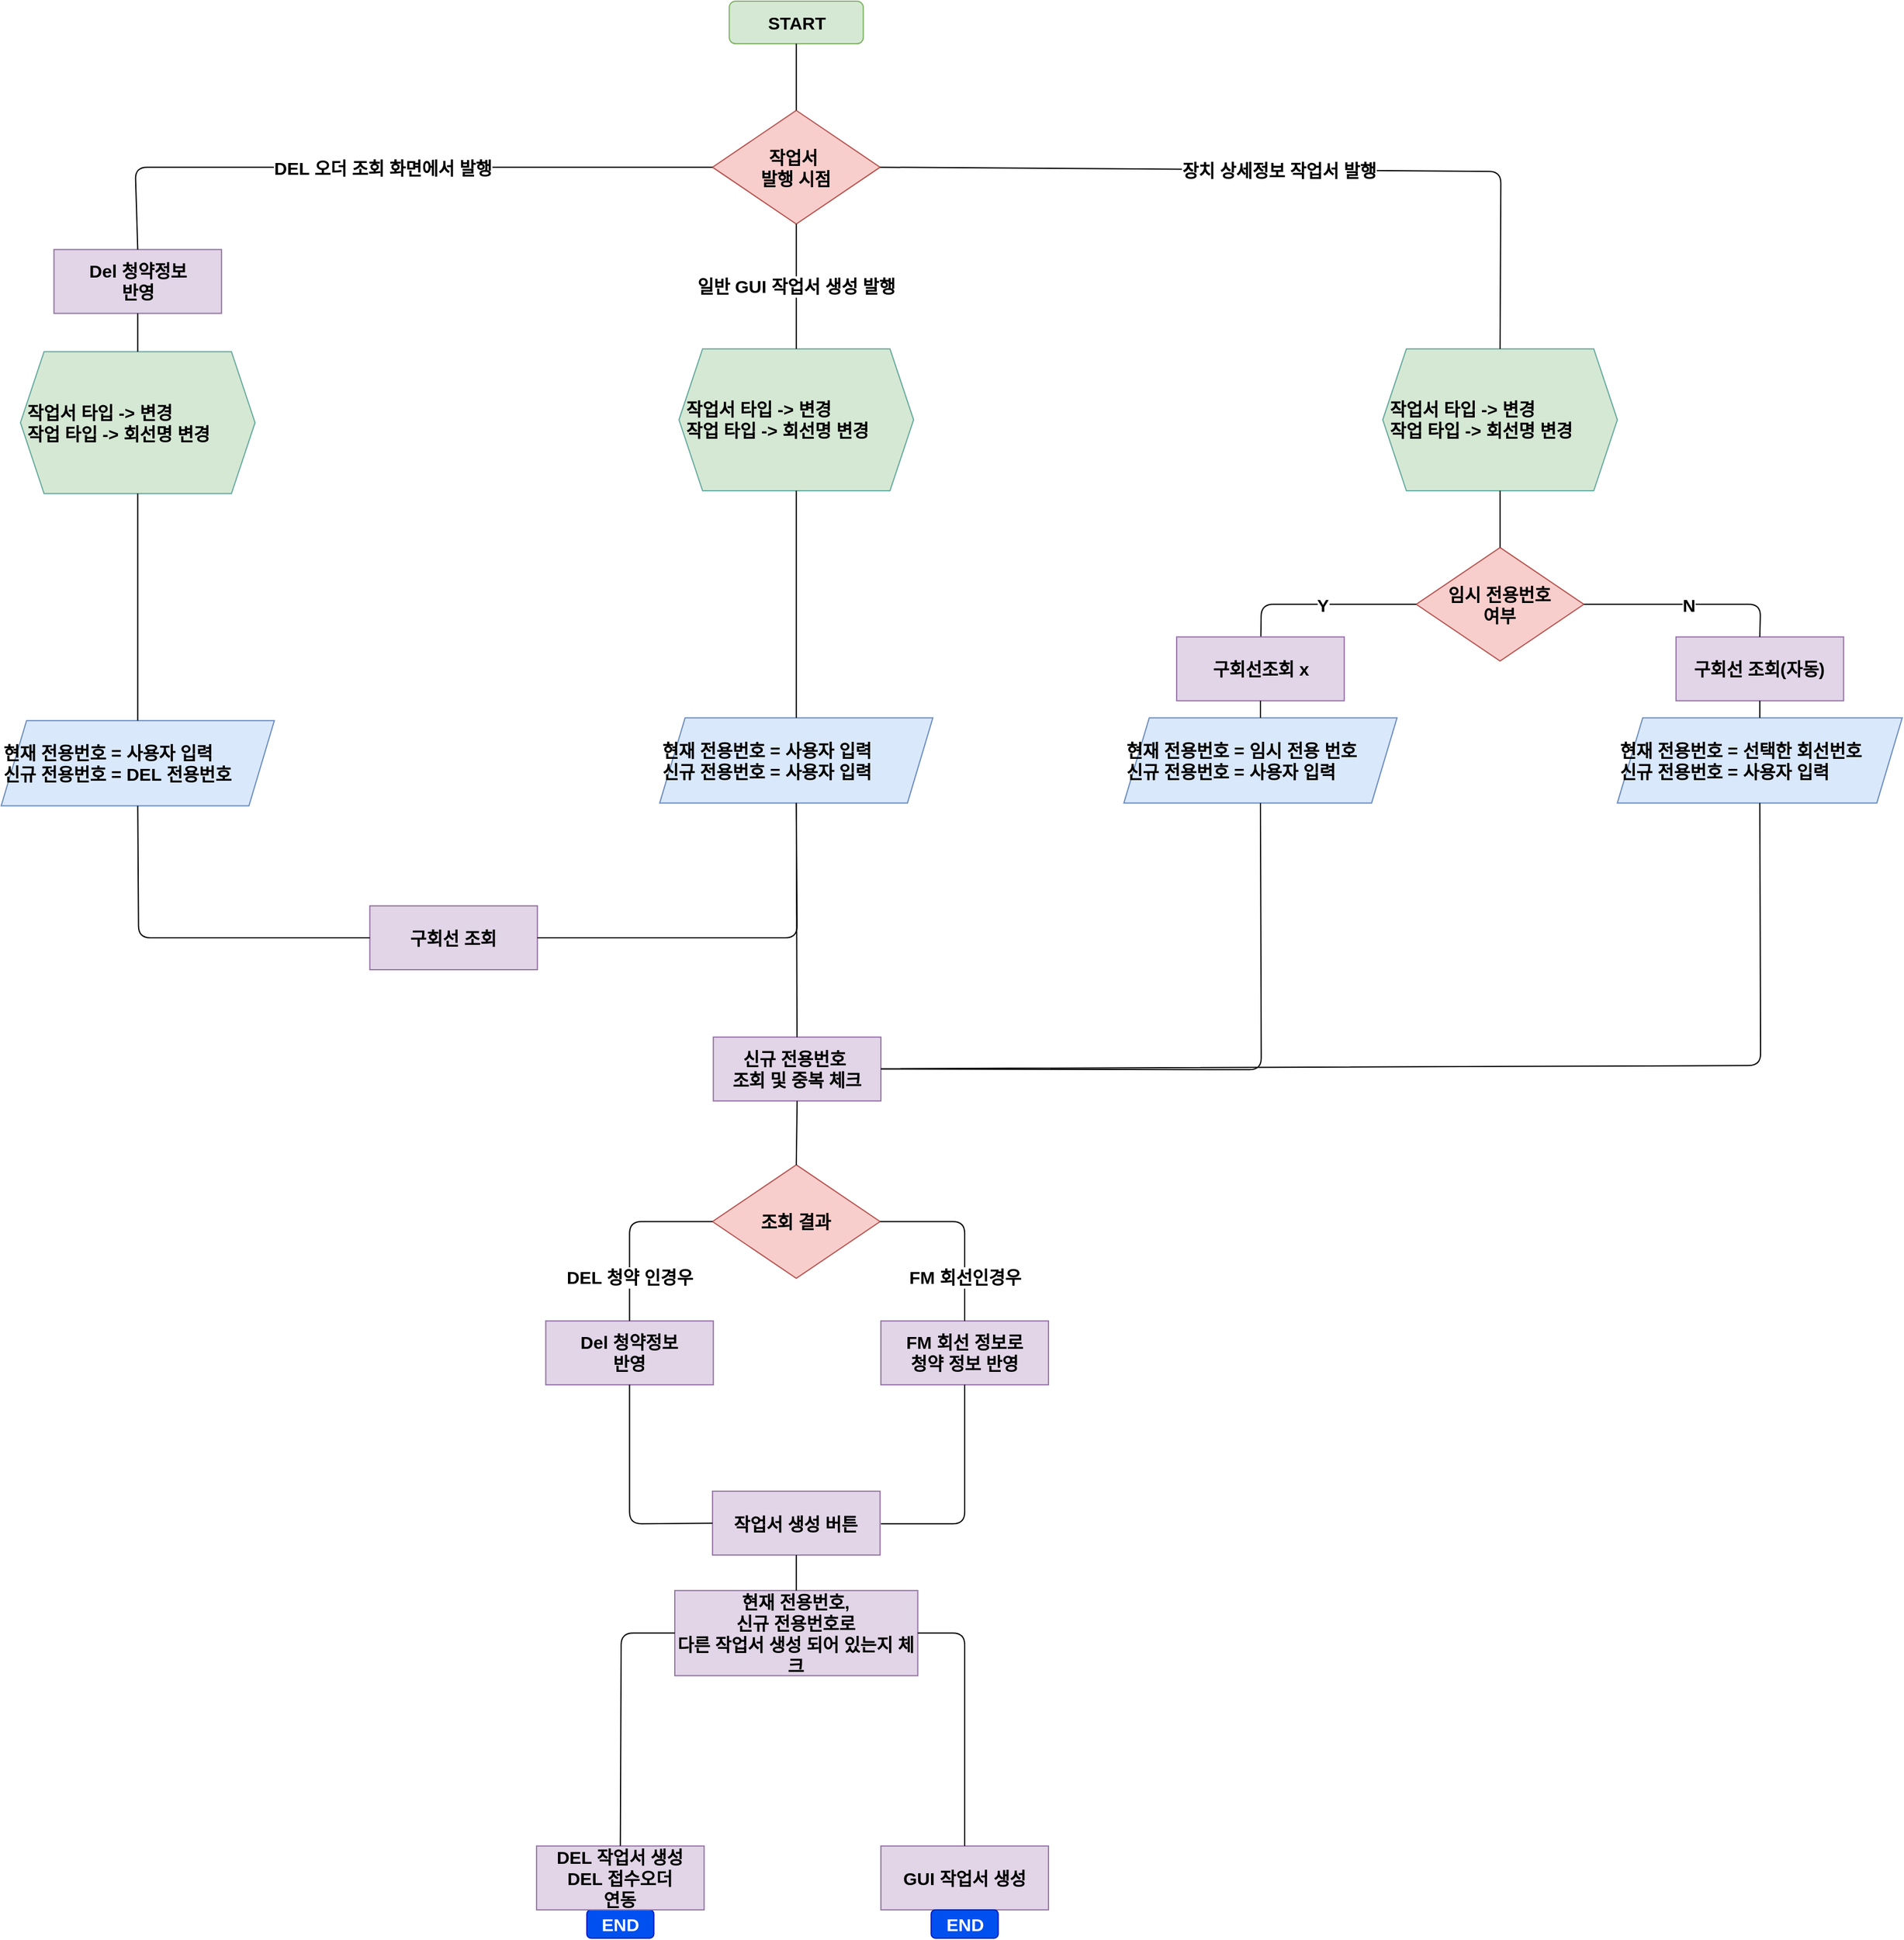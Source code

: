 <mxfile version="13.6.2" type="github">
  <diagram id="tzFQiV2jVkngU5KN0fAO" name="Page-1">
    <mxGraphModel dx="2844" dy="1524" grid="1" gridSize="10" guides="1" tooltips="1" connect="1" arrows="1" fold="1" page="1" pageScale="1" pageWidth="827" pageHeight="1169" math="0" shadow="0">
      <root>
        <mxCell id="0" />
        <mxCell id="1" parent="0" />
        <mxCell id="PrWiLfrMFr8zSoCpVq47-101" value="" style="group;fontSize=15;" vertex="1" connectable="0" parent="1">
          <mxGeometry width="1610" height="1640" as="geometry" />
        </mxCell>
        <mxCell id="PrWiLfrMFr8zSoCpVq47-1" value="START" style="rounded=1;whiteSpace=wrap;html=1;fillColor=#d5e8d4;strokeColor=#82b366;fontStyle=1;fontSize=15;" vertex="1" parent="PrWiLfrMFr8zSoCpVq47-101">
          <mxGeometry x="616.611" width="113.53" height="36.044" as="geometry" />
        </mxCell>
        <mxCell id="PrWiLfrMFr8zSoCpVq47-27" value="작업서&amp;nbsp;&lt;br style=&quot;font-size: 15px;&quot;&gt;발행 시점" style="rhombus;whiteSpace=wrap;html=1;fillColor=#f8cecc;strokeColor=#b85450;fontStyle=1;fontSize=15;" vertex="1" parent="PrWiLfrMFr8zSoCpVq47-101">
          <mxGeometry x="602.42" y="92.513" width="141.913" height="96.117" as="geometry" />
        </mxCell>
        <mxCell id="PrWiLfrMFr8zSoCpVq47-28" value="&lt;span style=&quot;font-size: 15px;&quot;&gt;Del 청약정보&lt;br style=&quot;font-size: 15px;&quot;&gt;&lt;/span&gt;&lt;span style=&quot;font-size: 15px;&quot;&gt;반영&lt;br style=&quot;font-size: 15px;&quot;&gt;&lt;/span&gt;" style="rounded=0;whiteSpace=wrap;html=1;fillColor=#e1d5e7;strokeColor=#9673a6;fontStyle=1;fontSize=15;" vertex="1" parent="PrWiLfrMFr8zSoCpVq47-101">
          <mxGeometry x="44.703" y="210.256" width="141.913" height="54.066" as="geometry" />
        </mxCell>
        <mxCell id="PrWiLfrMFr8zSoCpVq47-29" value="&lt;div style=&quot;font-size: 15px;&quot;&gt;&lt;span style=&quot;font-size: 15px;&quot;&gt;현재 전용번호 = 사용자 입력&lt;/span&gt;&lt;/div&gt;&lt;font style=&quot;font-size: 15px;&quot;&gt;&lt;div style=&quot;font-size: 15px;&quot;&gt;&lt;span style=&quot;font-size: 15px;&quot;&gt;신규 전용번호 = DEL 전용번호&lt;/span&gt;&lt;/div&gt;&lt;/font&gt;" style="shape=parallelogram;perimeter=parallelogramPerimeter;whiteSpace=wrap;html=1;fixedSize=1;align=left;fillColor=#dae8fc;strokeColor=#6c8ebf;size=21.5;fontSize=15;fontStyle=1" vertex="1" parent="PrWiLfrMFr8zSoCpVq47-101">
          <mxGeometry y="609.143" width="231.318" height="72.088" as="geometry" />
        </mxCell>
        <mxCell id="PrWiLfrMFr8zSoCpVq47-30" value="&lt;span style=&quot;font-size: 15px;&quot;&gt;&lt;font style=&quot;font-size: 15px;&quot;&gt;&amp;nbsp;작업서 타입 -&amp;gt; 변경&lt;br style=&quot;font-size: 15px;&quot;&gt;&lt;/font&gt;&lt;/span&gt;&lt;div style=&quot;font-size: 15px;&quot;&gt;&lt;span style=&quot;font-size: 15px;&quot;&gt;&lt;font style=&quot;font-size: 15px;&quot;&gt;&amp;nbsp;작업 타입 -&amp;gt; 회선명 변경&lt;/font&gt;&lt;/span&gt;&lt;/div&gt;" style="shape=hexagon;perimeter=hexagonPerimeter2;whiteSpace=wrap;html=1;fixedSize=1;fontSize=15;fillColor=#D5E8D4;strokeColor=#67AB9F;align=left;fontStyle=1" vertex="1" parent="PrWiLfrMFr8zSoCpVq47-101">
          <mxGeometry x="16.32" y="296.762" width="198.678" height="120.147" as="geometry" />
        </mxCell>
        <mxCell id="PrWiLfrMFr8zSoCpVq47-31" value="&lt;span style=&quot;font-size: 15px;&quot;&gt;&lt;font style=&quot;font-size: 15px;&quot;&gt;&amp;nbsp;작업서 타입 -&amp;gt; 변경&lt;br style=&quot;font-size: 15px;&quot;&gt;&lt;/font&gt;&lt;/span&gt;&lt;div style=&quot;font-size: 15px;&quot;&gt;&lt;span style=&quot;font-size: 15px;&quot;&gt;&lt;font style=&quot;font-size: 15px;&quot;&gt;&amp;nbsp;작업 타입 -&amp;gt; 회선명 변경&lt;/font&gt;&lt;/span&gt;&lt;/div&gt;" style="shape=hexagon;perimeter=hexagonPerimeter2;whiteSpace=wrap;html=1;fixedSize=1;fontSize=15;fillColor=#D5E8D4;strokeColor=#67AB9F;align=left;fontStyle=1" vertex="1" parent="PrWiLfrMFr8zSoCpVq47-101">
          <mxGeometry x="1170.071" y="294.359" width="198.678" height="120.147" as="geometry" />
        </mxCell>
        <mxCell id="PrWiLfrMFr8zSoCpVq47-32" value="임시 전용번호&lt;br style=&quot;font-size: 15px;&quot;&gt;여부" style="rhombus;whiteSpace=wrap;html=1;fillColor=#f8cecc;strokeColor=#b85450;fontStyle=1;fontSize=15;" vertex="1" parent="PrWiLfrMFr8zSoCpVq47-101">
          <mxGeometry x="1198.453" y="462.564" width="141.913" height="96.117" as="geometry" />
        </mxCell>
        <mxCell id="PrWiLfrMFr8zSoCpVq47-33" value="&lt;div style=&quot;font-size: 15px;&quot;&gt;&lt;span style=&quot;font-size: 15px;&quot;&gt;현재 전용번호 = 임시 전용 번호&lt;/span&gt;&lt;/div&gt;&lt;font style=&quot;font-size: 15px;&quot;&gt;&lt;div style=&quot;font-size: 15px;&quot;&gt;&lt;span style=&quot;font-size: 15px;&quot;&gt;신규 전용번호 = 사용자 입력&lt;/span&gt;&lt;/div&gt;&lt;/font&gt;" style="shape=parallelogram;perimeter=parallelogramPerimeter;whiteSpace=wrap;html=1;fixedSize=1;align=left;fillColor=#dae8fc;strokeColor=#6c8ebf;size=21.5;fontSize=15;fontStyle=1" vertex="1" parent="PrWiLfrMFr8zSoCpVq47-101">
          <mxGeometry x="950.815" y="606.74" width="231.318" height="72.088" as="geometry" />
        </mxCell>
        <mxCell id="PrWiLfrMFr8zSoCpVq47-34" value="&lt;div style=&quot;font-size: 15px;&quot;&gt;&lt;span style=&quot;font-size: 15px;&quot;&gt;현재 전용번호 = 선택한 회선번호&lt;/span&gt;&lt;/div&gt;&lt;font style=&quot;font-size: 15px;&quot;&gt;&lt;div style=&quot;font-size: 15px;&quot;&gt;&lt;span style=&quot;font-size: 15px;&quot;&gt;신규 전용번호 = 사용자 입력&lt;/span&gt;&lt;/div&gt;&lt;/font&gt;" style="shape=parallelogram;perimeter=parallelogramPerimeter;whiteSpace=wrap;html=1;fixedSize=1;align=left;fillColor=#dae8fc;strokeColor=#6c8ebf;size=21.5;fontSize=15;fontStyle=1" vertex="1" parent="PrWiLfrMFr8zSoCpVq47-101">
          <mxGeometry x="1368.748" y="606.74" width="241.252" height="72.088" as="geometry" />
        </mxCell>
        <mxCell id="PrWiLfrMFr8zSoCpVq47-35" value="&lt;span style=&quot;font-size: 15px;&quot;&gt;&lt;font style=&quot;font-size: 15px;&quot;&gt;&amp;nbsp;작업서 타입 -&amp;gt; 변경&lt;br style=&quot;font-size: 15px;&quot;&gt;&lt;/font&gt;&lt;/span&gt;&lt;div style=&quot;font-size: 15px;&quot;&gt;&lt;span style=&quot;font-size: 15px;&quot;&gt;&lt;font style=&quot;font-size: 15px;&quot;&gt;&amp;nbsp;작업 타입 -&amp;gt; 회선명 변경&lt;/font&gt;&lt;/span&gt;&lt;/div&gt;" style="shape=hexagon;perimeter=hexagonPerimeter2;whiteSpace=wrap;html=1;fixedSize=1;fontSize=15;fillColor=#D5E8D4;strokeColor=#67AB9F;align=left;fontStyle=1" vertex="1" parent="PrWiLfrMFr8zSoCpVq47-101">
          <mxGeometry x="574.037" y="294.359" width="198.678" height="120.147" as="geometry" />
        </mxCell>
        <mxCell id="PrWiLfrMFr8zSoCpVq47-36" value="&lt;div style=&quot;font-size: 15px;&quot;&gt;&lt;span style=&quot;font-size: 15px;&quot;&gt;현재 전용번호 = 사용자 입력&lt;/span&gt;&lt;/div&gt;&lt;font style=&quot;font-size: 15px;&quot;&gt;&lt;div style=&quot;font-size: 15px;&quot;&gt;&lt;span style=&quot;font-size: 15px;&quot;&gt;신규 전용번호 = 사용자 입력&lt;/span&gt;&lt;/div&gt;&lt;/font&gt;" style="shape=parallelogram;perimeter=parallelogramPerimeter;whiteSpace=wrap;html=1;fixedSize=1;align=left;fillColor=#dae8fc;strokeColor=#6c8ebf;size=21.5;fontSize=15;fontStyle=1" vertex="1" parent="PrWiLfrMFr8zSoCpVq47-101">
          <mxGeometry x="557.717" y="606.74" width="231.318" height="72.088" as="geometry" />
        </mxCell>
        <mxCell id="PrWiLfrMFr8zSoCpVq47-40" value="END" style="rounded=1;whiteSpace=wrap;html=1;fillColor=#0050ef;strokeColor=#001DBC;fontColor=#ffffff;fontStyle=1;fontSize=15;" vertex="1" parent="PrWiLfrMFr8zSoCpVq47-101">
          <mxGeometry x="495.985" y="1615.971" width="56.765" height="24.029" as="geometry" />
        </mxCell>
        <mxCell id="PrWiLfrMFr8zSoCpVq47-41" value="DEL 오더 조회 화면에서 발행" style="endArrow=none;html=1;fontSize=15;entryX=0;entryY=0.5;entryDx=0;entryDy=0;exitX=0.5;exitY=0;exitDx=0;exitDy=0;fontStyle=1" edge="1" parent="PrWiLfrMFr8zSoCpVq47-101" source="PrWiLfrMFr8zSoCpVq47-28" target="PrWiLfrMFr8zSoCpVq47-27">
          <mxGeometry width="50" height="50" relative="1" as="geometry">
            <mxPoint x="28.383" y="588.718" as="sourcePoint" />
            <mxPoint x="99.339" y="528.645" as="targetPoint" />
            <Array as="points">
              <mxPoint x="113.53" y="140.571" />
            </Array>
          </mxGeometry>
        </mxCell>
        <mxCell id="PrWiLfrMFr8zSoCpVq47-42" value="일반 GUI 작업서 생성 발행" style="endArrow=none;html=1;fontSize=15;entryX=0.5;entryY=1;entryDx=0;entryDy=0;exitX=0.5;exitY=0;exitDx=0;exitDy=0;fontStyle=1" edge="1" parent="PrWiLfrMFr8zSoCpVq47-101" source="PrWiLfrMFr8zSoCpVq47-35" target="PrWiLfrMFr8zSoCpVq47-27">
          <mxGeometry width="50" height="50" relative="1" as="geometry">
            <mxPoint x="28.383" y="588.718" as="sourcePoint" />
            <mxPoint x="99.339" y="528.645" as="targetPoint" />
          </mxGeometry>
        </mxCell>
        <mxCell id="PrWiLfrMFr8zSoCpVq47-43" value="장치 상세정보 작업서 발행" style="endArrow=none;html=1;fontSize=15;entryX=1;entryY=0.5;entryDx=0;entryDy=0;exitX=0.5;exitY=0;exitDx=0;exitDy=0;fontStyle=1" edge="1" parent="PrWiLfrMFr8zSoCpVq47-101" source="PrWiLfrMFr8zSoCpVq47-31" target="PrWiLfrMFr8zSoCpVq47-27">
          <mxGeometry width="50" height="50" relative="1" as="geometry">
            <mxPoint x="1280.053" y="288.352" as="sourcePoint" />
            <mxPoint x="99.339" y="528.645" as="targetPoint" />
            <Array as="points">
              <mxPoint x="1270.119" y="144.176" />
            </Array>
          </mxGeometry>
        </mxCell>
        <mxCell id="PrWiLfrMFr8zSoCpVq47-44" value="" style="endArrow=none;html=1;fontSize=15;entryX=0.5;entryY=1;entryDx=0;entryDy=0;fontStyle=1" edge="1" parent="PrWiLfrMFr8zSoCpVq47-101" source="PrWiLfrMFr8zSoCpVq47-32" target="PrWiLfrMFr8zSoCpVq47-31">
          <mxGeometry width="50" height="50" relative="1" as="geometry">
            <mxPoint x="624.416" y="586.315" as="sourcePoint" />
            <mxPoint x="695.372" y="526.242" as="targetPoint" />
          </mxGeometry>
        </mxCell>
        <mxCell id="PrWiLfrMFr8zSoCpVq47-45" value="Y" style="endArrow=none;html=1;fontSize=15;entryX=0;entryY=0.5;entryDx=0;entryDy=0;fontStyle=1" edge="1" parent="PrWiLfrMFr8zSoCpVq47-101" source="PrWiLfrMFr8zSoCpVq47-66" target="PrWiLfrMFr8zSoCpVq47-32">
          <mxGeometry width="50" height="50" relative="1" as="geometry">
            <mxPoint x="1035.963" y="468.571" as="sourcePoint" />
            <mxPoint x="695.372" y="526.242" as="targetPoint" />
            <Array as="points">
              <mxPoint x="1067.184" y="510.623" />
            </Array>
          </mxGeometry>
        </mxCell>
        <mxCell id="PrWiLfrMFr8zSoCpVq47-50" value="" style="endArrow=none;html=1;fontSize=15;entryX=0.5;entryY=1;entryDx=0;entryDy=0;exitX=0.5;exitY=0;exitDx=0;exitDy=0;fontStyle=1" edge="1" parent="PrWiLfrMFr8zSoCpVq47-101" source="PrWiLfrMFr8zSoCpVq47-30" target="PrWiLfrMFr8zSoCpVq47-28">
          <mxGeometry width="50" height="50" relative="1" as="geometry">
            <mxPoint x="28.383" y="588.718" as="sourcePoint" />
            <mxPoint x="99.339" y="528.645" as="targetPoint" />
          </mxGeometry>
        </mxCell>
        <mxCell id="PrWiLfrMFr8zSoCpVq47-51" value="" style="endArrow=none;html=1;fontSize=15;entryX=0.5;entryY=1;entryDx=0;entryDy=0;fontStyle=1" edge="1" parent="PrWiLfrMFr8zSoCpVq47-101" source="PrWiLfrMFr8zSoCpVq47-29" target="PrWiLfrMFr8zSoCpVq47-30">
          <mxGeometry width="50" height="50" relative="1" as="geometry">
            <mxPoint x="28.383" y="588.718" as="sourcePoint" />
            <mxPoint x="99.339" y="528.645" as="targetPoint" />
          </mxGeometry>
        </mxCell>
        <mxCell id="PrWiLfrMFr8zSoCpVq47-52" value="" style="endArrow=none;html=1;fontSize=15;entryX=0.5;entryY=1;entryDx=0;entryDy=0;exitX=0.5;exitY=0;exitDx=0;exitDy=0;fontStyle=1" edge="1" parent="PrWiLfrMFr8zSoCpVq47-101" source="PrWiLfrMFr8zSoCpVq47-36" target="PrWiLfrMFr8zSoCpVq47-35">
          <mxGeometry width="50" height="50" relative="1" as="geometry">
            <mxPoint x="-577.585" y="586.315" as="sourcePoint" />
            <mxPoint x="-506.628" y="526.242" as="targetPoint" />
          </mxGeometry>
        </mxCell>
        <mxCell id="PrWiLfrMFr8zSoCpVq47-61" value="구회선 조회" style="rounded=0;whiteSpace=wrap;html=1;fillColor=#e1d5e7;strokeColor=#9673a6;fontStyle=1;fontSize=15;" vertex="1" parent="PrWiLfrMFr8zSoCpVq47-101">
          <mxGeometry x="312.208" y="765.934" width="141.913" height="54.066" as="geometry" />
        </mxCell>
        <mxCell id="PrWiLfrMFr8zSoCpVq47-62" value="구회선 조회(자동)" style="rounded=0;whiteSpace=wrap;html=1;fillColor=#e1d5e7;strokeColor=#9673a6;fontStyle=1;fontSize=15;" vertex="1" parent="PrWiLfrMFr8zSoCpVq47-101">
          <mxGeometry x="1418.418" y="538.256" width="141.913" height="54.066" as="geometry" />
        </mxCell>
        <mxCell id="PrWiLfrMFr8zSoCpVq47-63" value="N" style="endArrow=none;html=1;fontSize=15;entryX=1;entryY=0.5;entryDx=0;entryDy=0;exitX=0.5;exitY=0;exitDx=0;exitDy=0;fontStyle=1" edge="1" parent="PrWiLfrMFr8zSoCpVq47-101" source="PrWiLfrMFr8zSoCpVq47-62" target="PrWiLfrMFr8zSoCpVq47-32">
          <mxGeometry width="50" height="50" relative="1" as="geometry">
            <mxPoint x="624.416" y="586.315" as="sourcePoint" />
            <mxPoint x="695.372" y="526.242" as="targetPoint" />
            <Array as="points">
              <mxPoint x="1490.084" y="510.623" />
            </Array>
          </mxGeometry>
        </mxCell>
        <mxCell id="PrWiLfrMFr8zSoCpVq47-64" value="" style="endArrow=none;html=1;fontSize=15;entryX=0.5;entryY=1;entryDx=0;entryDy=0;exitX=0.5;exitY=0;exitDx=0;exitDy=0;fontStyle=1" edge="1" parent="PrWiLfrMFr8zSoCpVq47-101" source="PrWiLfrMFr8zSoCpVq47-34" target="PrWiLfrMFr8zSoCpVq47-62">
          <mxGeometry width="50" height="50" relative="1" as="geometry">
            <mxPoint x="1035.963" y="610.344" as="sourcePoint" />
            <mxPoint x="1106.919" y="550.271" as="targetPoint" />
          </mxGeometry>
        </mxCell>
        <mxCell id="PrWiLfrMFr8zSoCpVq47-66" value="구회선조회 x" style="rounded=0;whiteSpace=wrap;html=1;fillColor=#e1d5e7;strokeColor=#9673a6;fontStyle=1;fontSize=15;" vertex="1" parent="PrWiLfrMFr8zSoCpVq47-101">
          <mxGeometry x="995.518" y="538.256" width="141.913" height="54.066" as="geometry" />
        </mxCell>
        <mxCell id="PrWiLfrMFr8zSoCpVq47-67" value="" style="endArrow=none;html=1;fontSize=15;entryX=0.5;entryY=1;entryDx=0;entryDy=0;exitX=0.5;exitY=0;exitDx=0;exitDy=0;fontStyle=1" edge="1" parent="PrWiLfrMFr8zSoCpVq47-101" source="PrWiLfrMFr8zSoCpVq47-33" target="PrWiLfrMFr8zSoCpVq47-66">
          <mxGeometry width="50" height="50" relative="1" as="geometry">
            <mxPoint x="979.198" y="672.821" as="sourcePoint" />
            <mxPoint x="1050.154" y="612.747" as="targetPoint" />
          </mxGeometry>
        </mxCell>
        <mxCell id="PrWiLfrMFr8zSoCpVq47-68" value="" style="endArrow=none;html=1;fontSize=15;entryX=0.5;entryY=1;entryDx=0;entryDy=0;exitX=0;exitY=0.5;exitDx=0;exitDy=0;fontStyle=1" edge="1" parent="PrWiLfrMFr8zSoCpVq47-101" source="PrWiLfrMFr8zSoCpVq47-61" target="PrWiLfrMFr8zSoCpVq47-29">
          <mxGeometry width="50" height="50" relative="1" as="geometry">
            <mxPoint x="638.607" y="768.938" as="sourcePoint" />
            <mxPoint x="709.564" y="708.864" as="targetPoint" />
            <Array as="points">
              <mxPoint x="116.368" y="792.967" />
            </Array>
          </mxGeometry>
        </mxCell>
        <mxCell id="PrWiLfrMFr8zSoCpVq47-70" value="" style="endArrow=none;html=1;fontSize=15;entryX=0.5;entryY=1;entryDx=0;entryDy=0;exitX=1;exitY=0.5;exitDx=0;exitDy=0;fontStyle=1" edge="1" parent="PrWiLfrMFr8zSoCpVq47-101" source="PrWiLfrMFr8zSoCpVq47-61" target="PrWiLfrMFr8zSoCpVq47-36">
          <mxGeometry width="50" height="50" relative="1" as="geometry">
            <mxPoint x="638.607" y="768.938" as="sourcePoint" />
            <mxPoint x="709.564" y="708.864" as="targetPoint" />
            <Array as="points">
              <mxPoint x="674.086" y="792.967" />
            </Array>
          </mxGeometry>
        </mxCell>
        <mxCell id="PrWiLfrMFr8zSoCpVq47-71" value="신규 전용번호&amp;nbsp;&lt;br style=&quot;font-size: 15px;&quot;&gt;조회 및 중복 체크" style="rounded=0;whiteSpace=wrap;html=1;fillColor=#e1d5e7;strokeColor=#9673a6;fontStyle=1;fontSize=15;" vertex="1" parent="PrWiLfrMFr8zSoCpVq47-101">
          <mxGeometry x="603.129" y="877.07" width="141.913" height="54.066" as="geometry" />
        </mxCell>
        <mxCell id="PrWiLfrMFr8zSoCpVq47-72" value="" style="endArrow=none;html=1;fontSize=15;entryX=0.5;entryY=1;entryDx=0;entryDy=0;fontStyle=1" edge="1" parent="PrWiLfrMFr8zSoCpVq47-101" source="PrWiLfrMFr8zSoCpVq47-71" target="PrWiLfrMFr8zSoCpVq47-36">
          <mxGeometry width="50" height="50" relative="1" as="geometry">
            <mxPoint x="652.799" y="768.938" as="sourcePoint" />
            <mxPoint x="723.755" y="708.864" as="targetPoint" />
          </mxGeometry>
        </mxCell>
        <mxCell id="PrWiLfrMFr8zSoCpVq47-73" value="" style="endArrow=none;html=1;fontSize=15;entryX=0.5;entryY=1;entryDx=0;entryDy=0;exitX=1;exitY=0.5;exitDx=0;exitDy=0;fontStyle=1" edge="1" parent="PrWiLfrMFr8zSoCpVq47-101" source="PrWiLfrMFr8zSoCpVq47-71" target="PrWiLfrMFr8zSoCpVq47-33">
          <mxGeometry width="50" height="50" relative="1" as="geometry">
            <mxPoint x="652.799" y="768.938" as="sourcePoint" />
            <mxPoint x="723.755" y="708.864" as="targetPoint" />
            <Array as="points">
              <mxPoint x="1067.184" y="904.703" />
            </Array>
          </mxGeometry>
        </mxCell>
        <mxCell id="PrWiLfrMFr8zSoCpVq47-74" value="" style="endArrow=none;html=1;fontSize=15;entryX=0.5;entryY=1;entryDx=0;entryDy=0;fontStyle=1" edge="1" parent="PrWiLfrMFr8zSoCpVq47-101" source="PrWiLfrMFr8zSoCpVq47-71" target="PrWiLfrMFr8zSoCpVq47-34">
          <mxGeometry width="50" height="50" relative="1" as="geometry">
            <mxPoint x="1064.346" y="901.099" as="sourcePoint" />
            <mxPoint x="723.755" y="708.864" as="targetPoint" />
            <Array as="points">
              <mxPoint x="1490.084" y="901.099" />
            </Array>
          </mxGeometry>
        </mxCell>
        <mxCell id="PrWiLfrMFr8zSoCpVq47-75" value="조회 결과" style="rhombus;whiteSpace=wrap;html=1;fillColor=#f8cecc;strokeColor=#b85450;fontStyle=1;fontSize=15;" vertex="1" parent="PrWiLfrMFr8zSoCpVq47-101">
          <mxGeometry x="602.42" y="985.201" width="141.913" height="96.117" as="geometry" />
        </mxCell>
        <mxCell id="PrWiLfrMFr8zSoCpVq47-76" value="" style="endArrow=none;html=1;fontSize=15;entryX=0.5;entryY=1;entryDx=0;entryDy=0;exitX=0.5;exitY=0;exitDx=0;exitDy=0;fontStyle=1" edge="1" parent="PrWiLfrMFr8zSoCpVq47-101" source="PrWiLfrMFr8zSoCpVq47-75" target="PrWiLfrMFr8zSoCpVq47-71">
          <mxGeometry width="50" height="50" relative="1" as="geometry">
            <mxPoint x="652.799" y="913.114" as="sourcePoint" />
            <mxPoint x="723.755" y="853.04" as="targetPoint" />
          </mxGeometry>
        </mxCell>
        <mxCell id="PrWiLfrMFr8zSoCpVq47-77" value="&lt;span style=&quot;font-size: 15px;&quot;&gt;Del 청약정보&lt;br style=&quot;font-size: 15px;&quot;&gt;&lt;/span&gt;&lt;span style=&quot;font-size: 15px;&quot;&gt;반영&lt;br style=&quot;font-size: 15px;&quot;&gt;&lt;/span&gt;" style="rounded=0;whiteSpace=wrap;html=1;fillColor=#e1d5e7;strokeColor=#9673a6;fontStyle=1;fontSize=15;" vertex="1" parent="PrWiLfrMFr8zSoCpVq47-101">
          <mxGeometry x="461.216" y="1117.363" width="141.913" height="54.066" as="geometry" />
        </mxCell>
        <mxCell id="PrWiLfrMFr8zSoCpVq47-78" value="&lt;span style=&quot;font-size: 15px;&quot;&gt;FM 회선 정보로&lt;br style=&quot;font-size: 15px;&quot;&gt;청약 정보 반영&lt;br style=&quot;font-size: 15px;&quot;&gt;&lt;/span&gt;" style="rounded=0;whiteSpace=wrap;html=1;fillColor=#e1d5e7;strokeColor=#9673a6;fontStyle=1;fontSize=15;" vertex="1" parent="PrWiLfrMFr8zSoCpVq47-101">
          <mxGeometry x="745.042" y="1117.363" width="141.913" height="54.066" as="geometry" />
        </mxCell>
        <mxCell id="PrWiLfrMFr8zSoCpVq47-79" value="DEL 청약 인경우" style="endArrow=none;html=1;fontSize=15;entryX=0;entryY=0.5;entryDx=0;entryDy=0;exitX=0.5;exitY=0;exitDx=0;exitDy=0;fontStyle=1" edge="1" parent="PrWiLfrMFr8zSoCpVq47-101" source="PrWiLfrMFr8zSoCpVq47-77" target="PrWiLfrMFr8zSoCpVq47-75">
          <mxGeometry x="-0.516" width="50" height="50" relative="1" as="geometry">
            <mxPoint x="652.799" y="816.996" as="sourcePoint" />
            <mxPoint x="723.755" y="756.923" as="targetPoint" />
            <Array as="points">
              <mxPoint x="532.173" y="1033.26" />
            </Array>
            <mxPoint as="offset" />
          </mxGeometry>
        </mxCell>
        <mxCell id="PrWiLfrMFr8zSoCpVq47-80" value="FM 회선인경우" style="endArrow=none;html=1;fontSize=15;entryX=1;entryY=0.5;entryDx=0;entryDy=0;exitX=0.5;exitY=0;exitDx=0;exitDy=0;fontStyle=1" edge="1" parent="PrWiLfrMFr8zSoCpVq47-101" source="PrWiLfrMFr8zSoCpVq47-78" target="PrWiLfrMFr8zSoCpVq47-75">
          <mxGeometry x="-0.52" width="50" height="50" relative="1" as="geometry">
            <mxPoint x="652.799" y="816.996" as="sourcePoint" />
            <mxPoint x="723.755" y="756.923" as="targetPoint" />
            <Array as="points">
              <mxPoint x="815.998" y="1033.26" />
            </Array>
            <mxPoint as="offset" />
          </mxGeometry>
        </mxCell>
        <mxCell id="PrWiLfrMFr8zSoCpVq47-81" value="&lt;span style=&quot;font-size: 15px;&quot;&gt;작업서 생성 버튼&lt;br style=&quot;font-size: 15px;&quot;&gt;&lt;/span&gt;" style="rounded=0;whiteSpace=wrap;html=1;fillColor=#e1d5e7;strokeColor=#9673a6;fontStyle=1;fontSize=15;" vertex="1" parent="PrWiLfrMFr8zSoCpVq47-101">
          <mxGeometry x="602.42" y="1261.538" width="141.913" height="54.066" as="geometry" />
        </mxCell>
        <mxCell id="PrWiLfrMFr8zSoCpVq47-82" value="" style="endArrow=none;html=1;fontSize=15;entryX=0.5;entryY=1;entryDx=0;entryDy=0;exitX=0;exitY=0.5;exitDx=0;exitDy=0;fontStyle=1" edge="1" parent="PrWiLfrMFr8zSoCpVq47-101" source="PrWiLfrMFr8zSoCpVq47-81" target="PrWiLfrMFr8zSoCpVq47-77">
          <mxGeometry width="50" height="50" relative="1" as="geometry">
            <mxPoint x="652.799" y="1381.685" as="sourcePoint" />
            <mxPoint x="723.755" y="1321.612" as="targetPoint" />
            <Array as="points">
              <mxPoint x="532.173" y="1289.172" />
            </Array>
          </mxGeometry>
        </mxCell>
        <mxCell id="PrWiLfrMFr8zSoCpVq47-83" value="" style="endArrow=none;html=1;fontSize=15;entryX=0.5;entryY=1;entryDx=0;entryDy=0;fontStyle=1" edge="1" parent="PrWiLfrMFr8zSoCpVq47-101" target="PrWiLfrMFr8zSoCpVq47-78">
          <mxGeometry width="50" height="50" relative="1" as="geometry">
            <mxPoint x="745.042" y="1289.172" as="sourcePoint" />
            <mxPoint x="723.755" y="1321.612" as="targetPoint" />
            <Array as="points">
              <mxPoint x="815.998" y="1289.172" />
            </Array>
          </mxGeometry>
        </mxCell>
        <mxCell id="PrWiLfrMFr8zSoCpVq47-84" value="&lt;span style=&quot;font-size: 15px;&quot;&gt;DEL 작업서 생성&lt;br style=&quot;font-size: 15px;&quot;&gt;DEL 접수오더 &lt;br style=&quot;font-size: 15px;&quot;&gt;연동&lt;br style=&quot;font-size: 15px;&quot;&gt;&lt;/span&gt;" style="rounded=0;whiteSpace=wrap;html=1;fillColor=#e1d5e7;strokeColor=#9673a6;fontStyle=1;fontSize=15;" vertex="1" parent="PrWiLfrMFr8zSoCpVq47-101">
          <mxGeometry x="453.411" y="1561.905" width="141.913" height="54.066" as="geometry" />
        </mxCell>
        <mxCell id="PrWiLfrMFr8zSoCpVq47-85" value="&lt;span style=&quot;font-size: 15px;&quot;&gt;GUI 작업서 생성&lt;br style=&quot;font-size: 15px;&quot;&gt;&lt;/span&gt;" style="rounded=0;whiteSpace=wrap;html=1;fillColor=#e1d5e7;strokeColor=#9673a6;fontStyle=1;fontSize=15;" vertex="1" parent="PrWiLfrMFr8zSoCpVq47-101">
          <mxGeometry x="745.042" y="1561.905" width="141.913" height="54.066" as="geometry" />
        </mxCell>
        <mxCell id="PrWiLfrMFr8zSoCpVq47-89" value="&lt;span style=&quot;font-size: 15px;&quot;&gt;현재 전용번호,&lt;br style=&quot;font-size: 15px;&quot;&gt;신규 전용번호로&lt;br style=&quot;font-size: 15px;&quot;&gt;다른 작업서 생성 되어 있는지 체크&lt;br style=&quot;font-size: 15px;&quot;&gt;&lt;/span&gt;" style="rounded=0;whiteSpace=wrap;html=1;fillColor=#e1d5e7;strokeColor=#9673a6;fontStyle=1;fontSize=15;" vertex="1" parent="PrWiLfrMFr8zSoCpVq47-101">
          <mxGeometry x="570.489" y="1345.641" width="205.773" height="72.088" as="geometry" />
        </mxCell>
        <mxCell id="PrWiLfrMFr8zSoCpVq47-90" value="" style="endArrow=none;html=1;fontSize=15;entryX=0.5;entryY=1;entryDx=0;entryDy=0;exitX=0.5;exitY=0;exitDx=0;exitDy=0;" edge="1" parent="PrWiLfrMFr8zSoCpVq47-101" source="PrWiLfrMFr8zSoCpVq47-89" target="PrWiLfrMFr8zSoCpVq47-81">
          <mxGeometry width="50" height="50" relative="1" as="geometry">
            <mxPoint x="652.799" y="1225.495" as="sourcePoint" />
            <mxPoint x="723.755" y="1165.421" as="targetPoint" />
          </mxGeometry>
        </mxCell>
        <mxCell id="PrWiLfrMFr8zSoCpVq47-95" value="" style="endArrow=none;html=1;fontSize=15;entryX=0;entryY=0.5;entryDx=0;entryDy=0;exitX=0.5;exitY=0;exitDx=0;exitDy=0;" edge="1" parent="PrWiLfrMFr8zSoCpVq47-101" source="PrWiLfrMFr8zSoCpVq47-84" target="PrWiLfrMFr8zSoCpVq47-89">
          <mxGeometry width="50" height="50" relative="1" as="geometry">
            <mxPoint x="525.077" y="1549.89" as="sourcePoint" />
            <mxPoint x="723.755" y="1297.582" as="targetPoint" />
            <Array as="points">
              <mxPoint x="525.077" y="1381.685" />
            </Array>
          </mxGeometry>
        </mxCell>
        <mxCell id="PrWiLfrMFr8zSoCpVq47-96" value="" style="endArrow=none;html=1;fontSize=15;entryX=1;entryY=0.5;entryDx=0;entryDy=0;exitX=0.5;exitY=0;exitDx=0;exitDy=0;" edge="1" parent="PrWiLfrMFr8zSoCpVq47-101" source="PrWiLfrMFr8zSoCpVq47-85" target="PrWiLfrMFr8zSoCpVq47-89">
          <mxGeometry width="50" height="50" relative="1" as="geometry">
            <mxPoint x="652.799" y="1357.656" as="sourcePoint" />
            <mxPoint x="723.755" y="1297.582" as="targetPoint" />
            <Array as="points">
              <mxPoint x="815.998" y="1381.685" />
            </Array>
          </mxGeometry>
        </mxCell>
        <mxCell id="PrWiLfrMFr8zSoCpVq47-97" value="END" style="rounded=1;whiteSpace=wrap;html=1;fillColor=#0050ef;strokeColor=#001DBC;fontColor=#ffffff;fontStyle=1;fontSize=15;" vertex="1" parent="PrWiLfrMFr8zSoCpVq47-101">
          <mxGeometry x="787.616" y="1615.971" width="56.765" height="24.029" as="geometry" />
        </mxCell>
        <mxCell id="PrWiLfrMFr8zSoCpVq47-100" value="" style="endArrow=none;html=1;fontSize=15;entryX=0.5;entryY=1;entryDx=0;entryDy=0;" edge="1" parent="PrWiLfrMFr8zSoCpVq47-101" source="PrWiLfrMFr8zSoCpVq47-27" target="PrWiLfrMFr8zSoCpVq47-1">
          <mxGeometry width="50" height="50" relative="1" as="geometry">
            <mxPoint x="709.564" y="276.337" as="sourcePoint" />
            <mxPoint x="780.52" y="216.264" as="targetPoint" />
          </mxGeometry>
        </mxCell>
      </root>
    </mxGraphModel>
  </diagram>
</mxfile>
